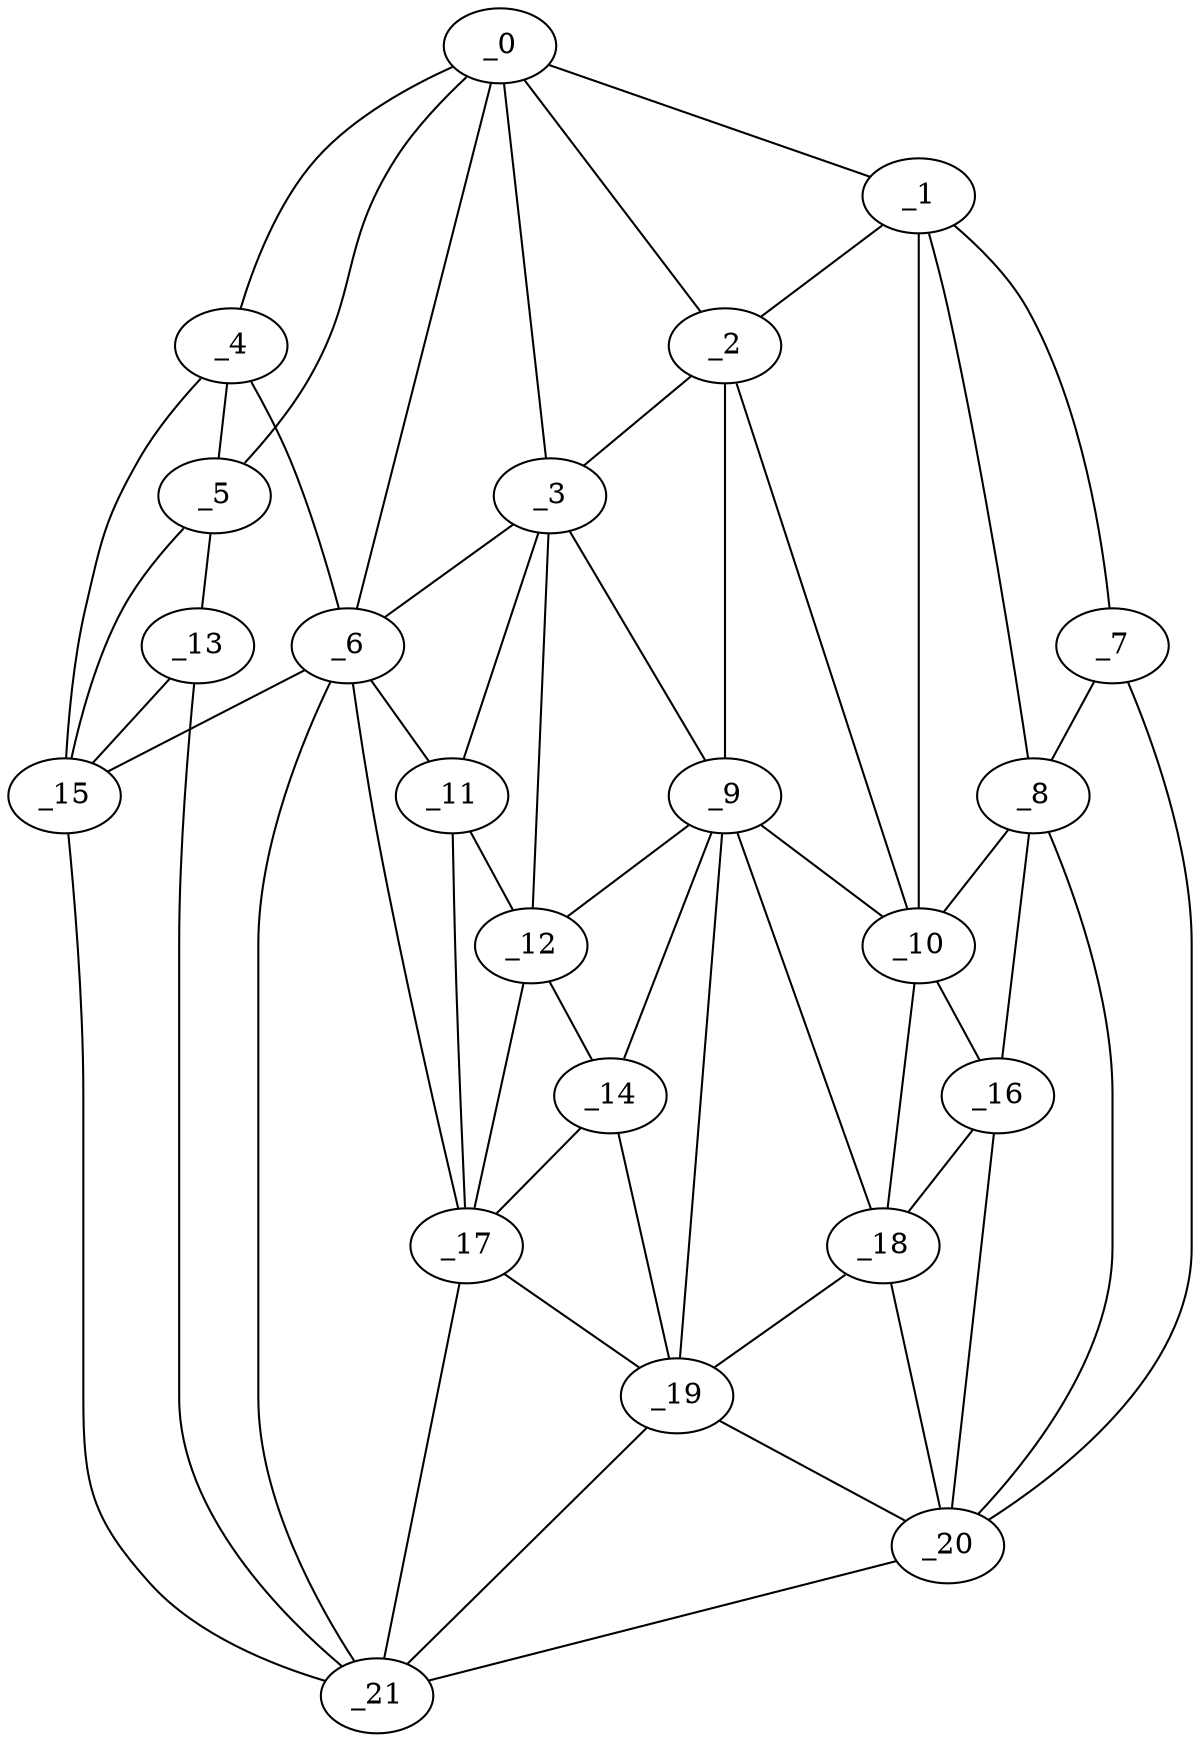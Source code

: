 graph "obj61__75.gxl" {
	_0	 [x=40,
		y=40];
	_1	 [x=40,
		y=102];
	_0 -- _1	 [valence=1];
	_2	 [x=42,
		y=93];
	_0 -- _2	 [valence=2];
	_3	 [x=45,
		y=86];
	_0 -- _3	 [valence=2];
	_4	 [x=46,
		y=34];
	_0 -- _4	 [valence=1];
	_5	 [x=51,
		y=7];
	_0 -- _5	 [valence=1];
	_6	 [x=68,
		y=54];
	_0 -- _6	 [valence=1];
	_1 -- _2	 [valence=2];
	_7	 [x=68,
		y=124];
	_1 -- _7	 [valence=1];
	_8	 [x=71,
		y=114];
	_1 -- _8	 [valence=2];
	_10	 [x=72,
		y=103];
	_1 -- _10	 [valence=1];
	_2 -- _3	 [valence=1];
	_9	 [x=72,
		y=94];
	_2 -- _9	 [valence=2];
	_2 -- _10	 [valence=2];
	_3 -- _6	 [valence=1];
	_3 -- _9	 [valence=2];
	_11	 [x=74,
		y=66];
	_3 -- _11	 [valence=2];
	_12	 [x=74,
		y=71];
	_3 -- _12	 [valence=2];
	_4 -- _5	 [valence=1];
	_4 -- _6	 [valence=2];
	_15	 [x=83,
		y=32];
	_4 -- _15	 [valence=2];
	_13	 [x=80,
		y=7];
	_5 -- _13	 [valence=1];
	_5 -- _15	 [valence=1];
	_6 -- _11	 [valence=1];
	_6 -- _15	 [valence=1];
	_17	 [x=84,
		y=63];
	_6 -- _17	 [valence=2];
	_21	 [x=90,
		y=40];
	_6 -- _21	 [valence=1];
	_7 -- _8	 [valence=2];
	_20	 [x=87,
		y=119];
	_7 -- _20	 [valence=1];
	_8 -- _10	 [valence=1];
	_16	 [x=83,
		y=111];
	_8 -- _16	 [valence=2];
	_8 -- _20	 [valence=2];
	_9 -- _10	 [valence=2];
	_9 -- _12	 [valence=2];
	_14	 [x=82,
		y=77];
	_9 -- _14	 [valence=1];
	_18	 [x=84,
		y=92];
	_9 -- _18	 [valence=2];
	_19	 [x=85,
		y=83];
	_9 -- _19	 [valence=2];
	_10 -- _16	 [valence=2];
	_10 -- _18	 [valence=2];
	_11 -- _12	 [valence=1];
	_11 -- _17	 [valence=2];
	_12 -- _14	 [valence=2];
	_12 -- _17	 [valence=2];
	_13 -- _15	 [valence=2];
	_13 -- _21	 [valence=1];
	_14 -- _17	 [valence=1];
	_14 -- _19	 [valence=2];
	_15 -- _21	 [valence=1];
	_16 -- _18	 [valence=1];
	_16 -- _20	 [valence=1];
	_17 -- _19	 [valence=2];
	_17 -- _21	 [valence=1];
	_18 -- _19	 [valence=2];
	_18 -- _20	 [valence=2];
	_19 -- _20	 [valence=2];
	_19 -- _21	 [valence=2];
	_20 -- _21	 [valence=1];
}
